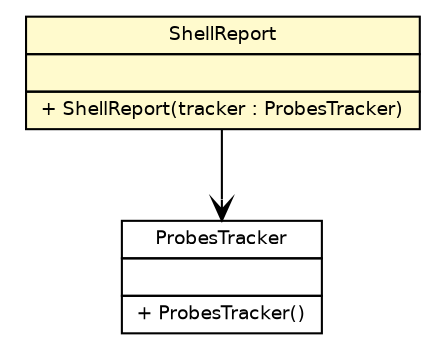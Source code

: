#!/usr/local/bin/dot
#
# Class diagram 
# Generated by UmlGraph version 4.6 (http://www.spinellis.gr/sw/umlgraph)
#

digraph G {
	edge [fontname="Helvetica",fontsize=10,labelfontname="Helvetica",labelfontsize=10];
	node [fontname="Helvetica",fontsize=10,shape=plaintext];
	// fr.univrennes1.cri.jtacl.shell.ShellReport
	c4817 [label=<<table border="0" cellborder="1" cellspacing="0" cellpadding="2" port="p" bgcolor="lemonChiffon" href="./ShellReport.html">
		<tr><td><table border="0" cellspacing="0" cellpadding="1">
			<tr><td> ShellReport </td></tr>
		</table></td></tr>
		<tr><td><table border="0" cellspacing="0" cellpadding="1">
			<tr><td align="left">  </td></tr>
		</table></td></tr>
		<tr><td><table border="0" cellspacing="0" cellpadding="1">
			<tr><td align="left"> + ShellReport(tracker : ProbesTracker) </td></tr>
		</table></td></tr>
		</table>>, fontname="Helvetica", fontcolor="black", fontsize=9.0];
	// fr.univrennes1.cri.jtacl.core.monitor.ProbesTracker
	c4838 [label=<<table border="0" cellborder="1" cellspacing="0" cellpadding="2" port="p" href="../core/monitor/ProbesTracker.html">
		<tr><td><table border="0" cellspacing="0" cellpadding="1">
			<tr><td> ProbesTracker </td></tr>
		</table></td></tr>
		<tr><td><table border="0" cellspacing="0" cellpadding="1">
			<tr><td align="left">  </td></tr>
		</table></td></tr>
		<tr><td><table border="0" cellspacing="0" cellpadding="1">
			<tr><td align="left"> + ProbesTracker() </td></tr>
		</table></td></tr>
		</table>>, fontname="Helvetica", fontcolor="black", fontsize=9.0];
	// fr.univrennes1.cri.jtacl.shell.ShellReport NAVASSOC fr.univrennes1.cri.jtacl.core.monitor.ProbesTracker
	c4817:p -> c4838:p [taillabel="", label="", headlabel="", fontname="Helvetica", fontcolor="black", fontsize=10.0, color="black", arrowhead=open];
}

